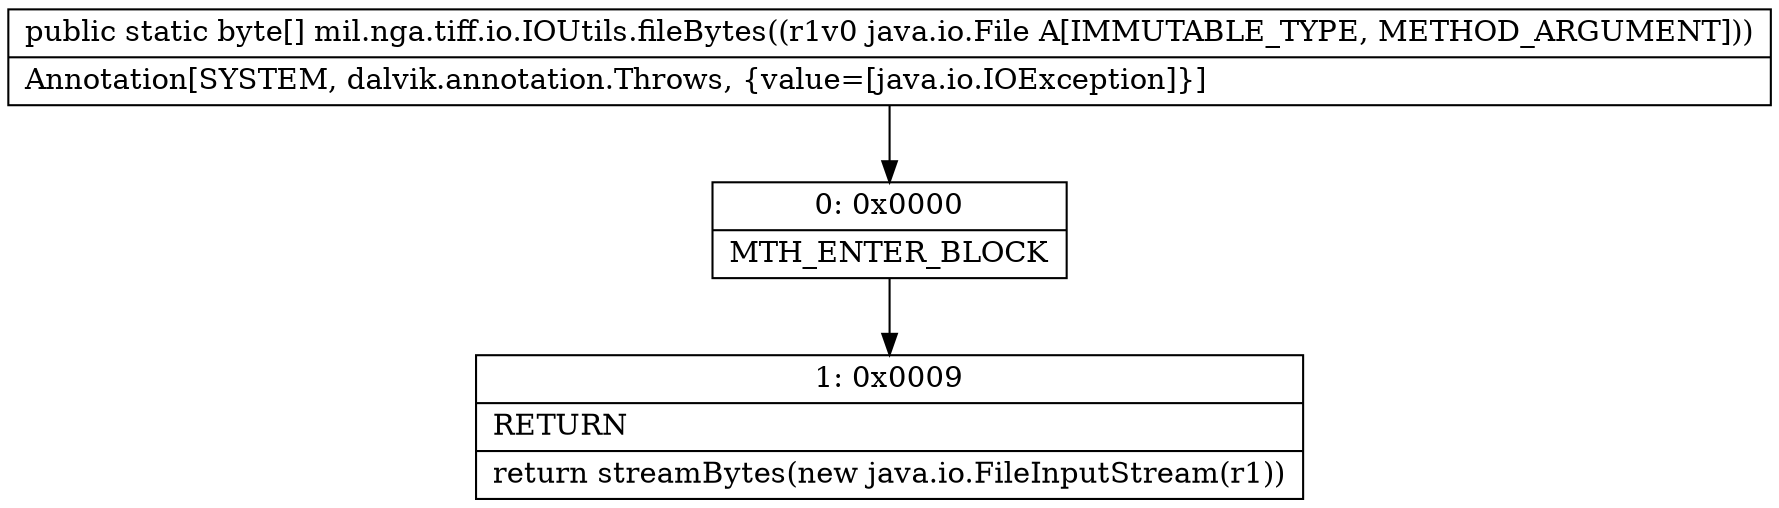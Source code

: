 digraph "CFG formil.nga.tiff.io.IOUtils.fileBytes(Ljava\/io\/File;)[B" {
Node_0 [shape=record,label="{0\:\ 0x0000|MTH_ENTER_BLOCK\l}"];
Node_1 [shape=record,label="{1\:\ 0x0009|RETURN\l|return streamBytes(new java.io.FileInputStream(r1))\l}"];
MethodNode[shape=record,label="{public static byte[] mil.nga.tiff.io.IOUtils.fileBytes((r1v0 java.io.File A[IMMUTABLE_TYPE, METHOD_ARGUMENT]))  | Annotation[SYSTEM, dalvik.annotation.Throws, \{value=[java.io.IOException]\}]\l}"];
MethodNode -> Node_0;
Node_0 -> Node_1;
}


